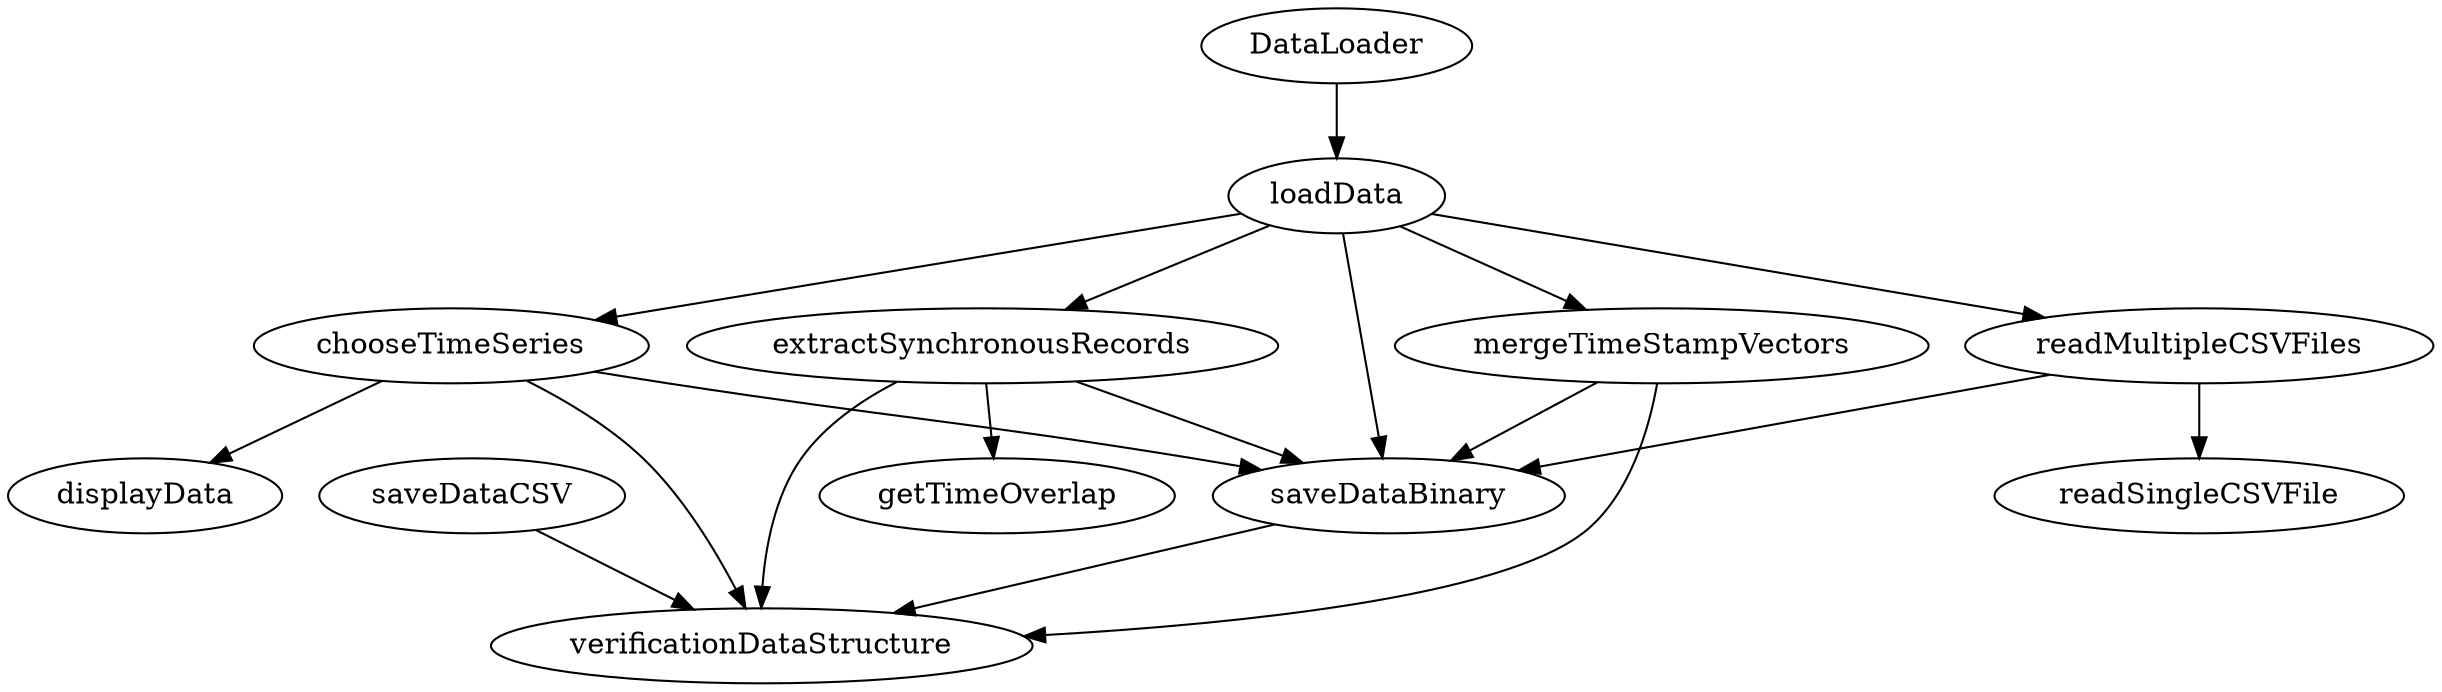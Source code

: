 /* Created by mdot for Matlab */
digraph m2html {
  DataLoader -> loadData;
  chooseTimeSeries -> displayData;
  chooseTimeSeries -> saveDataBinary;
  chooseTimeSeries -> verificationDataStructure;
  extractSynchronousRecords -> getTimeOverlap;
  extractSynchronousRecords -> saveDataBinary;
  extractSynchronousRecords -> verificationDataStructure;
  loadData -> chooseTimeSeries;
  loadData -> extractSynchronousRecords;
  loadData -> mergeTimeStampVectors;
  loadData -> readMultipleCSVFiles;
  loadData -> saveDataBinary;
  mergeTimeStampVectors -> saveDataBinary;
  mergeTimeStampVectors -> verificationDataStructure;
  readMultipleCSVFiles -> readSingleCSVFile;
  readMultipleCSVFiles -> saveDataBinary;
  saveDataBinary -> verificationDataStructure;
  saveDataCSV -> verificationDataStructure;

  DataLoader [URL="DataLoader.html"];
  chooseTimeSeries [URL="chooseTimeSeries.html"];
  displayData [URL="displayData.html"];
  extractSynchronousRecords [URL="extractSynchronousRecords.html"];
  getTimeOverlap [URL="getTimeOverlap.html"];
  loadData [URL="loadData.html"];
  mergeTimeStampVectors [URL="mergeTimeStampVectors.html"];
  readMultipleCSVFiles [URL="readMultipleCSVFiles.html"];
  readSingleCSVFile [URL="readSingleCSVFile.html"];
  saveDataBinary [URL="saveDataBinary.html"];
  saveDataCSV [URL="saveDataCSV.html"];
  verificationDataStructure [URL="verificationDataStructure.html"];
}